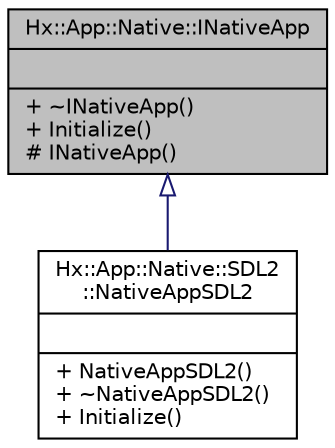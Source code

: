 digraph "Hx::App::Native::INativeApp"
{
  edge [fontname="Helvetica",fontsize="10",labelfontname="Helvetica",labelfontsize="10"];
  node [fontname="Helvetica",fontsize="10",shape=record];
  Node0 [label="{Hx::App::Native::INativeApp\n||+ ~INativeApp()\l+ Initialize()\l# INativeApp()\l}",height=0.2,width=0.4,color="black", fillcolor="grey75", style="filled", fontcolor="black"];
  Node0 -> Node1 [dir="back",color="midnightblue",fontsize="10",style="solid",arrowtail="onormal",fontname="Helvetica"];
  Node1 [label="{Hx::App::Native::SDL2\l::NativeAppSDL2\n||+ NativeAppSDL2()\l+ ~NativeAppSDL2()\l+ Initialize()\l}",height=0.2,width=0.4,color="black", fillcolor="white", style="filled",URL="$classHx_1_1App_1_1Native_1_1SDL2_1_1NativeAppSDL2.html"];
}

